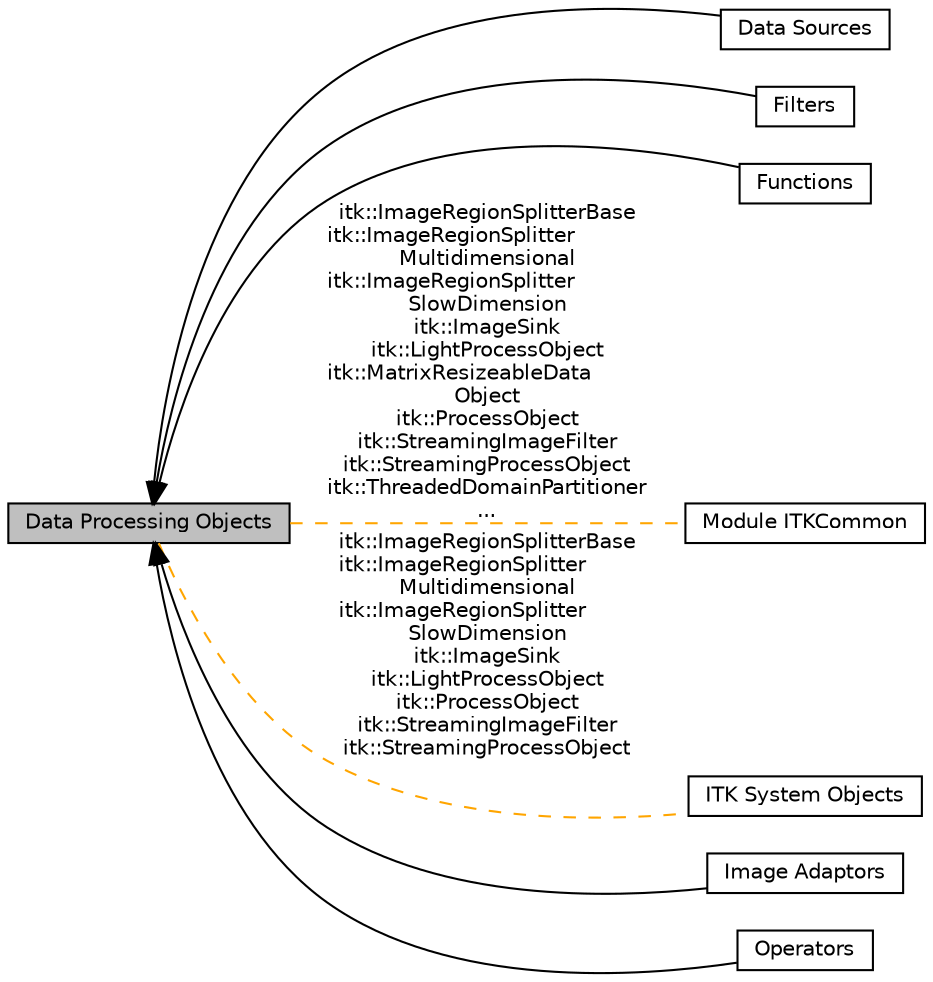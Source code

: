 digraph "Data Processing Objects"
{
  edge [fontname="Helvetica",fontsize="10",labelfontname="Helvetica",labelfontsize="10"];
  node [fontname="Helvetica",fontsize="10",shape=box];
  rankdir=LR;
  Node1 [label="Data Processing Objects",height=0.2,width=0.4,color="black", fillcolor="grey75", style="filled", fontcolor="black",tooltip=" "];
  Node3 [label="Data Sources",height=0.2,width=0.4,color="black", fillcolor="white", style="filled",URL="$group__DataSources.html",tooltip=" "];
  Node2 [label="Filters",height=0.2,width=0.4,color="black", fillcolor="white", style="filled",URL="$group__Filters.html",tooltip=" "];
  Node5 [label="Functions",height=0.2,width=0.4,color="black", fillcolor="white", style="filled",URL="$group__Functions.html",tooltip=" "];
  Node8 [label="Module ITKCommon",height=0.2,width=0.4,color="black", fillcolor="white", style="filled",URL="$group__ITKCommon.html",tooltip=" "];
  Node7 [label="ITK System Objects",height=0.2,width=0.4,color="black", fillcolor="white", style="filled",URL="$group__ITKSystemObjects.html",tooltip=" "];
  Node4 [label="Image Adaptors",height=0.2,width=0.4,color="black", fillcolor="white", style="filled",URL="$group__ImageAdaptors.html",tooltip=" "];
  Node6 [label="Operators",height=0.2,width=0.4,color="black", fillcolor="white", style="filled",URL="$group__Operators.html",tooltip=" "];
  Node1->Node2 [shape=plaintext, dir="back", style="solid"];
  Node1->Node3 [shape=plaintext, dir="back", style="solid"];
  Node1->Node4 [shape=plaintext, dir="back", style="solid"];
  Node1->Node5 [shape=plaintext, dir="back", style="solid"];
  Node1->Node6 [shape=plaintext, dir="back", style="solid"];
  Node1->Node7 [shape=plaintext, label="itk::ImageRegionSplitterBase\nitk::ImageRegionSplitter\lMultidimensional\nitk::ImageRegionSplitter\lSlowDimension\nitk::ImageSink\nitk::LightProcessObject\nitk::ProcessObject\nitk::StreamingImageFilter\nitk::StreamingProcessObject", color="orange", dir="none", style="dashed"];
  Node1->Node8 [shape=plaintext, label="itk::ImageRegionSplitterBase\nitk::ImageRegionSplitter\lMultidimensional\nitk::ImageRegionSplitter\lSlowDimension\nitk::ImageSink\nitk::LightProcessObject\nitk::MatrixResizeableData\lObject\nitk::ProcessObject\nitk::StreamingImageFilter\nitk::StreamingProcessObject\nitk::ThreadedDomainPartitioner\n...", color="orange", dir="none", style="dashed"];
}
